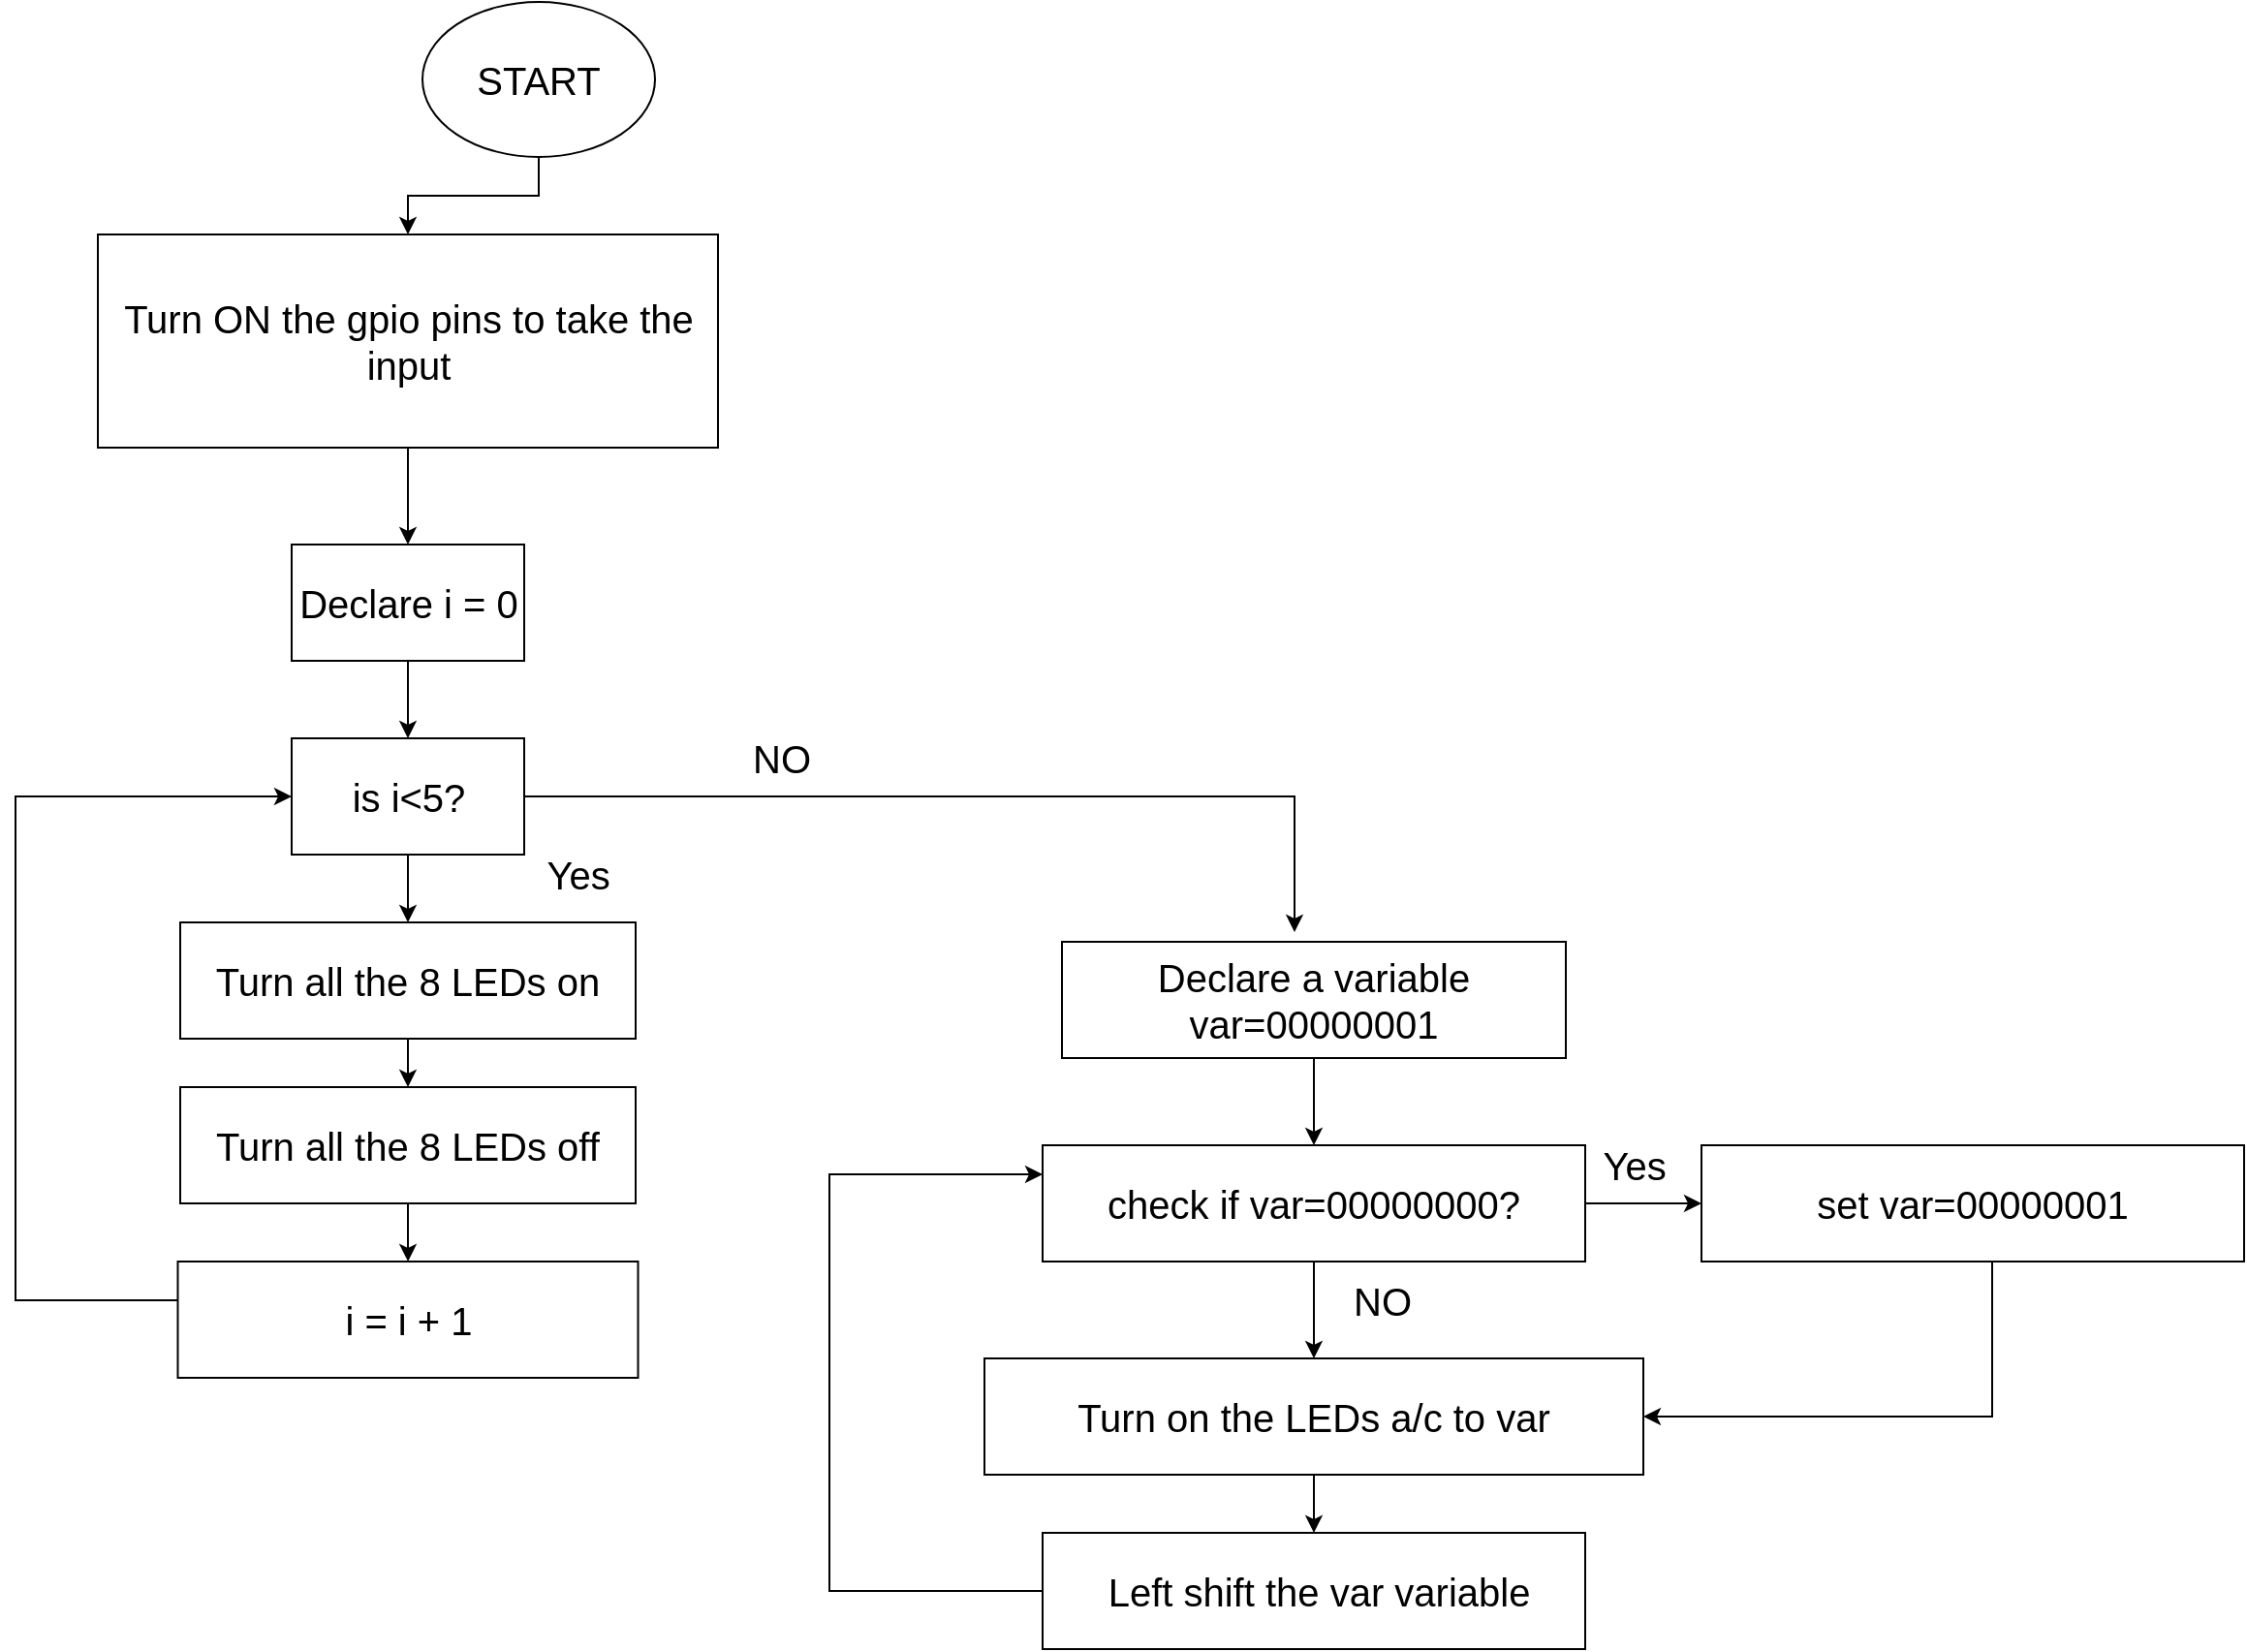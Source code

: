 <mxfile version="14.5.6" type="github">
  <diagram id="HxnqXtkmEQ8JRMTV-BZa" name="Page-1">
    <mxGraphModel dx="1696" dy="926" grid="1" gridSize="10" guides="1" tooltips="1" connect="1" arrows="1" fold="1" page="1" pageScale="1" pageWidth="827" pageHeight="1169" math="0" shadow="0">
      <root>
        <mxCell id="0" />
        <mxCell id="1" parent="0" />
        <mxCell id="WzDkD72iXFtZ2mAmZcsx-3" value="" style="edgeStyle=orthogonalEdgeStyle;rounded=0;orthogonalLoop=1;jettySize=auto;html=1;" edge="1" parent="1" source="WzDkD72iXFtZ2mAmZcsx-1" target="WzDkD72iXFtZ2mAmZcsx-2">
          <mxGeometry relative="1" as="geometry" />
        </mxCell>
        <mxCell id="WzDkD72iXFtZ2mAmZcsx-1" value="&lt;p style=&quot;line-height: 130% ; font-size: 20px&quot;&gt;START&lt;/p&gt;" style="ellipse;whiteSpace=wrap;html=1;" vertex="1" parent="1">
          <mxGeometry x="240" y="50" width="120" height="80" as="geometry" />
        </mxCell>
        <mxCell id="WzDkD72iXFtZ2mAmZcsx-5" value="" style="edgeStyle=orthogonalEdgeStyle;rounded=0;orthogonalLoop=1;jettySize=auto;html=1;" edge="1" parent="1" source="WzDkD72iXFtZ2mAmZcsx-2" target="WzDkD72iXFtZ2mAmZcsx-4">
          <mxGeometry relative="1" as="geometry" />
        </mxCell>
        <mxCell id="WzDkD72iXFtZ2mAmZcsx-2" value="&lt;font style=&quot;font-size: 20px&quot;&gt;Turn ON the gpio pins to take the input&lt;/font&gt;" style="rounded=0;whiteSpace=wrap;html=1;" vertex="1" parent="1">
          <mxGeometry x="72.5" y="170" width="320" height="110" as="geometry" />
        </mxCell>
        <mxCell id="WzDkD72iXFtZ2mAmZcsx-7" value="" style="edgeStyle=orthogonalEdgeStyle;rounded=0;orthogonalLoop=1;jettySize=auto;html=1;" edge="1" parent="1" source="WzDkD72iXFtZ2mAmZcsx-4" target="WzDkD72iXFtZ2mAmZcsx-6">
          <mxGeometry relative="1" as="geometry" />
        </mxCell>
        <mxCell id="WzDkD72iXFtZ2mAmZcsx-4" value="&lt;font style=&quot;font-size: 20px&quot;&gt;Declare i = 0&lt;/font&gt;" style="rounded=0;whiteSpace=wrap;html=1;" vertex="1" parent="1">
          <mxGeometry x="172.5" y="330" width="120" height="60" as="geometry" />
        </mxCell>
        <mxCell id="WzDkD72iXFtZ2mAmZcsx-12" value="" style="edgeStyle=orthogonalEdgeStyle;rounded=0;orthogonalLoop=1;jettySize=auto;html=1;" edge="1" parent="1" source="WzDkD72iXFtZ2mAmZcsx-6" target="WzDkD72iXFtZ2mAmZcsx-8">
          <mxGeometry relative="1" as="geometry" />
        </mxCell>
        <mxCell id="WzDkD72iXFtZ2mAmZcsx-22" value="" style="edgeStyle=orthogonalEdgeStyle;rounded=0;orthogonalLoop=1;jettySize=auto;html=1;" edge="1" parent="1" source="WzDkD72iXFtZ2mAmZcsx-6">
          <mxGeometry relative="1" as="geometry">
            <mxPoint x="690" y="530" as="targetPoint" />
            <Array as="points">
              <mxPoint x="690" y="460" />
              <mxPoint x="690" y="530" />
            </Array>
          </mxGeometry>
        </mxCell>
        <mxCell id="WzDkD72iXFtZ2mAmZcsx-6" value="&lt;font style=&quot;font-size: 20px&quot;&gt;is i&amp;lt;5?&lt;/font&gt;" style="rounded=0;whiteSpace=wrap;html=1;" vertex="1" parent="1">
          <mxGeometry x="172.5" y="430" width="120" height="60" as="geometry" />
        </mxCell>
        <mxCell id="WzDkD72iXFtZ2mAmZcsx-15" value="" style="edgeStyle=orthogonalEdgeStyle;rounded=0;orthogonalLoop=1;jettySize=auto;html=1;entryX=0.5;entryY=0;entryDx=0;entryDy=0;" edge="1" parent="1" source="WzDkD72iXFtZ2mAmZcsx-8" target="WzDkD72iXFtZ2mAmZcsx-13">
          <mxGeometry relative="1" as="geometry" />
        </mxCell>
        <mxCell id="WzDkD72iXFtZ2mAmZcsx-8" value="&lt;font style=&quot;font-size: 20px&quot;&gt;Turn all the 8 LEDs on&lt;/font&gt;" style="rounded=0;whiteSpace=wrap;html=1;" vertex="1" parent="1">
          <mxGeometry x="115" y="525" width="235" height="60" as="geometry" />
        </mxCell>
        <mxCell id="WzDkD72iXFtZ2mAmZcsx-16" value="" style="edgeStyle=orthogonalEdgeStyle;rounded=0;orthogonalLoop=1;jettySize=auto;html=1;" edge="1" parent="1" source="WzDkD72iXFtZ2mAmZcsx-13" target="WzDkD72iXFtZ2mAmZcsx-14">
          <mxGeometry relative="1" as="geometry" />
        </mxCell>
        <mxCell id="WzDkD72iXFtZ2mAmZcsx-13" value="&lt;font style=&quot;font-size: 20px&quot;&gt;Turn all the 8 LEDs off&lt;/font&gt;" style="rounded=0;whiteSpace=wrap;html=1;" vertex="1" parent="1">
          <mxGeometry x="115" y="610" width="235" height="60" as="geometry" />
        </mxCell>
        <mxCell id="WzDkD72iXFtZ2mAmZcsx-20" style="edgeStyle=orthogonalEdgeStyle;rounded=0;orthogonalLoop=1;jettySize=auto;html=1;entryX=0;entryY=0.5;entryDx=0;entryDy=0;" edge="1" parent="1" source="WzDkD72iXFtZ2mAmZcsx-14" target="WzDkD72iXFtZ2mAmZcsx-6">
          <mxGeometry relative="1" as="geometry">
            <Array as="points">
              <mxPoint x="30" y="720" />
              <mxPoint x="30" y="460" />
            </Array>
          </mxGeometry>
        </mxCell>
        <mxCell id="WzDkD72iXFtZ2mAmZcsx-14" value="&lt;font style=&quot;font-size: 20px&quot;&gt;i = i + 1&lt;/font&gt;" style="rounded=0;whiteSpace=wrap;html=1;" vertex="1" parent="1">
          <mxGeometry x="113.75" y="700" width="237.5" height="60" as="geometry" />
        </mxCell>
        <mxCell id="WzDkD72iXFtZ2mAmZcsx-18" value="&lt;font style=&quot;font-size: 20px&quot;&gt;Yes&lt;/font&gt;" style="text;html=1;align=center;verticalAlign=middle;resizable=0;points=[];autosize=1;" vertex="1" parent="1">
          <mxGeometry x="295" y="490" width="50" height="20" as="geometry" />
        </mxCell>
        <mxCell id="WzDkD72iXFtZ2mAmZcsx-19" value="&lt;font style=&quot;font-size: 20px&quot;&gt;NO&lt;/font&gt;" style="text;html=1;align=center;verticalAlign=middle;resizable=0;points=[];autosize=1;" vertex="1" parent="1">
          <mxGeometry x="400" y="430" width="50" height="20" as="geometry" />
        </mxCell>
        <mxCell id="WzDkD72iXFtZ2mAmZcsx-25" value="" style="edgeStyle=orthogonalEdgeStyle;rounded=0;orthogonalLoop=1;jettySize=auto;html=1;" edge="1" parent="1" source="WzDkD72iXFtZ2mAmZcsx-23" target="WzDkD72iXFtZ2mAmZcsx-24">
          <mxGeometry relative="1" as="geometry" />
        </mxCell>
        <mxCell id="WzDkD72iXFtZ2mAmZcsx-23" value="&lt;font style=&quot;font-size: 20px&quot;&gt;Declare a variable var=00000001&lt;/font&gt;" style="rounded=0;whiteSpace=wrap;html=1;" vertex="1" parent="1">
          <mxGeometry x="570" y="535" width="260" height="60" as="geometry" />
        </mxCell>
        <mxCell id="WzDkD72iXFtZ2mAmZcsx-27" value="" style="edgeStyle=orthogonalEdgeStyle;rounded=0;orthogonalLoop=1;jettySize=auto;html=1;" edge="1" parent="1" source="WzDkD72iXFtZ2mAmZcsx-24" target="WzDkD72iXFtZ2mAmZcsx-26">
          <mxGeometry relative="1" as="geometry" />
        </mxCell>
        <mxCell id="WzDkD72iXFtZ2mAmZcsx-29" style="edgeStyle=orthogonalEdgeStyle;rounded=0;orthogonalLoop=1;jettySize=auto;html=1;" edge="1" parent="1" source="WzDkD72iXFtZ2mAmZcsx-24" target="WzDkD72iXFtZ2mAmZcsx-28">
          <mxGeometry relative="1" as="geometry" />
        </mxCell>
        <mxCell id="WzDkD72iXFtZ2mAmZcsx-24" value="&lt;font style=&quot;font-size: 20px&quot;&gt;check if var=00000000?&lt;/font&gt;" style="rounded=0;whiteSpace=wrap;html=1;" vertex="1" parent="1">
          <mxGeometry x="560" y="640" width="280" height="60" as="geometry" />
        </mxCell>
        <mxCell id="WzDkD72iXFtZ2mAmZcsx-30" style="edgeStyle=orthogonalEdgeStyle;rounded=0;orthogonalLoop=1;jettySize=auto;html=1;entryX=1;entryY=0.5;entryDx=0;entryDy=0;" edge="1" parent="1" source="WzDkD72iXFtZ2mAmZcsx-26" target="WzDkD72iXFtZ2mAmZcsx-28">
          <mxGeometry relative="1" as="geometry">
            <Array as="points">
              <mxPoint x="1050" y="780" />
            </Array>
          </mxGeometry>
        </mxCell>
        <mxCell id="WzDkD72iXFtZ2mAmZcsx-26" value="&lt;font style=&quot;font-size: 20px&quot;&gt;set var=00000001&lt;/font&gt;" style="rounded=0;whiteSpace=wrap;html=1;" vertex="1" parent="1">
          <mxGeometry x="900" y="640" width="280" height="60" as="geometry" />
        </mxCell>
        <mxCell id="WzDkD72iXFtZ2mAmZcsx-34" value="" style="edgeStyle=orthogonalEdgeStyle;rounded=0;orthogonalLoop=1;jettySize=auto;html=1;" edge="1" parent="1" source="WzDkD72iXFtZ2mAmZcsx-28" target="WzDkD72iXFtZ2mAmZcsx-33">
          <mxGeometry relative="1" as="geometry" />
        </mxCell>
        <mxCell id="WzDkD72iXFtZ2mAmZcsx-28" value="&lt;font style=&quot;font-size: 20px&quot;&gt;Turn on the LEDs a/c to var&lt;/font&gt;" style="rounded=0;whiteSpace=wrap;html=1;" vertex="1" parent="1">
          <mxGeometry x="530" y="750" width="340" height="60" as="geometry" />
        </mxCell>
        <mxCell id="WzDkD72iXFtZ2mAmZcsx-31" value="&lt;font style=&quot;font-size: 20px&quot;&gt;Yes&lt;/font&gt;" style="text;html=1;align=center;verticalAlign=middle;resizable=0;points=[];autosize=1;" vertex="1" parent="1">
          <mxGeometry x="840" y="640" width="50" height="20" as="geometry" />
        </mxCell>
        <mxCell id="WzDkD72iXFtZ2mAmZcsx-32" value="&lt;font style=&quot;font-size: 20px&quot;&gt;NO&lt;/font&gt;" style="text;html=1;align=center;verticalAlign=middle;resizable=0;points=[];autosize=1;" vertex="1" parent="1">
          <mxGeometry x="710" y="710" width="50" height="20" as="geometry" />
        </mxCell>
        <mxCell id="WzDkD72iXFtZ2mAmZcsx-35" style="edgeStyle=orthogonalEdgeStyle;rounded=0;orthogonalLoop=1;jettySize=auto;html=1;entryX=0;entryY=0.25;entryDx=0;entryDy=0;" edge="1" parent="1" source="WzDkD72iXFtZ2mAmZcsx-33" target="WzDkD72iXFtZ2mAmZcsx-24">
          <mxGeometry relative="1" as="geometry">
            <mxPoint x="460" y="620" as="targetPoint" />
            <Array as="points">
              <mxPoint x="450" y="870" />
              <mxPoint x="450" y="655" />
            </Array>
          </mxGeometry>
        </mxCell>
        <mxCell id="WzDkD72iXFtZ2mAmZcsx-33" value="&lt;font style=&quot;font-size: 20px&quot;&gt;&amp;nbsp;Left shift the var variable&lt;/font&gt;" style="rounded=0;whiteSpace=wrap;html=1;" vertex="1" parent="1">
          <mxGeometry x="560" y="840" width="280" height="60" as="geometry" />
        </mxCell>
      </root>
    </mxGraphModel>
  </diagram>
</mxfile>
